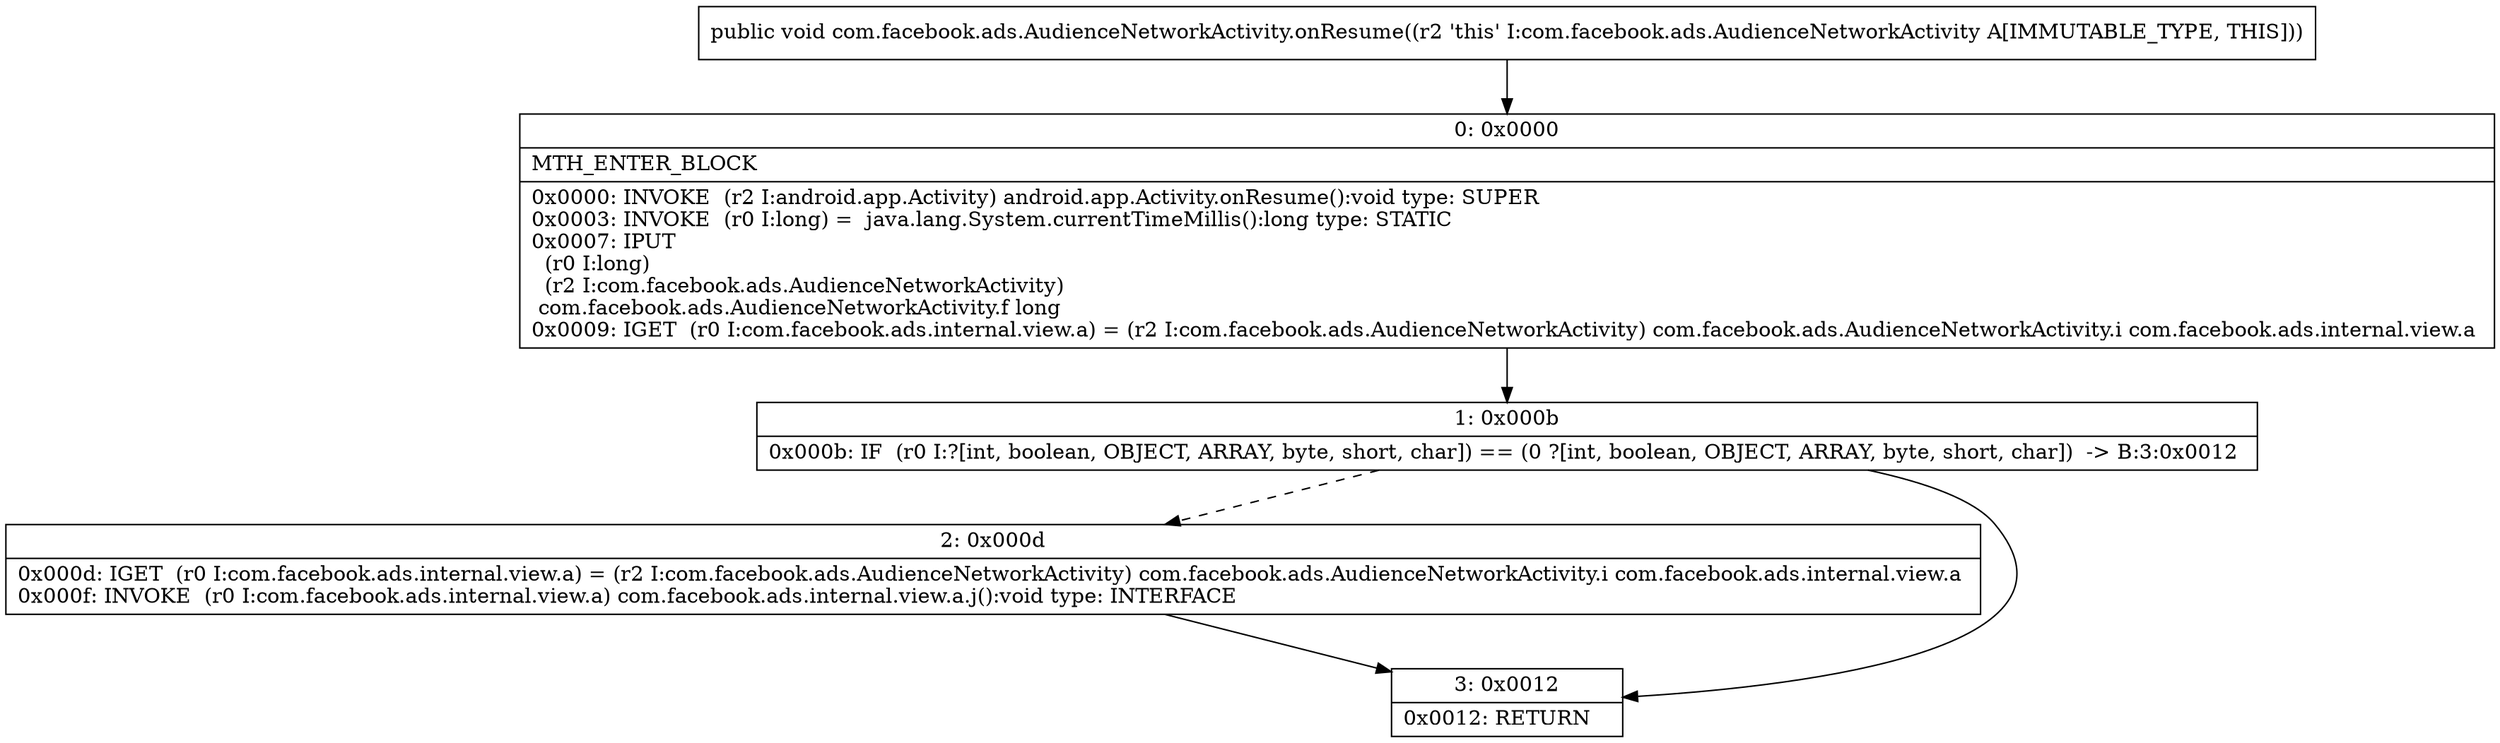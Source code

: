 digraph "CFG forcom.facebook.ads.AudienceNetworkActivity.onResume()V" {
Node_0 [shape=record,label="{0\:\ 0x0000|MTH_ENTER_BLOCK\l|0x0000: INVOKE  (r2 I:android.app.Activity) android.app.Activity.onResume():void type: SUPER \l0x0003: INVOKE  (r0 I:long) =  java.lang.System.currentTimeMillis():long type: STATIC \l0x0007: IPUT  \l  (r0 I:long)\l  (r2 I:com.facebook.ads.AudienceNetworkActivity)\l com.facebook.ads.AudienceNetworkActivity.f long \l0x0009: IGET  (r0 I:com.facebook.ads.internal.view.a) = (r2 I:com.facebook.ads.AudienceNetworkActivity) com.facebook.ads.AudienceNetworkActivity.i com.facebook.ads.internal.view.a \l}"];
Node_1 [shape=record,label="{1\:\ 0x000b|0x000b: IF  (r0 I:?[int, boolean, OBJECT, ARRAY, byte, short, char]) == (0 ?[int, boolean, OBJECT, ARRAY, byte, short, char])  \-\> B:3:0x0012 \l}"];
Node_2 [shape=record,label="{2\:\ 0x000d|0x000d: IGET  (r0 I:com.facebook.ads.internal.view.a) = (r2 I:com.facebook.ads.AudienceNetworkActivity) com.facebook.ads.AudienceNetworkActivity.i com.facebook.ads.internal.view.a \l0x000f: INVOKE  (r0 I:com.facebook.ads.internal.view.a) com.facebook.ads.internal.view.a.j():void type: INTERFACE \l}"];
Node_3 [shape=record,label="{3\:\ 0x0012|0x0012: RETURN   \l}"];
MethodNode[shape=record,label="{public void com.facebook.ads.AudienceNetworkActivity.onResume((r2 'this' I:com.facebook.ads.AudienceNetworkActivity A[IMMUTABLE_TYPE, THIS])) }"];
MethodNode -> Node_0;
Node_0 -> Node_1;
Node_1 -> Node_2[style=dashed];
Node_1 -> Node_3;
Node_2 -> Node_3;
}

